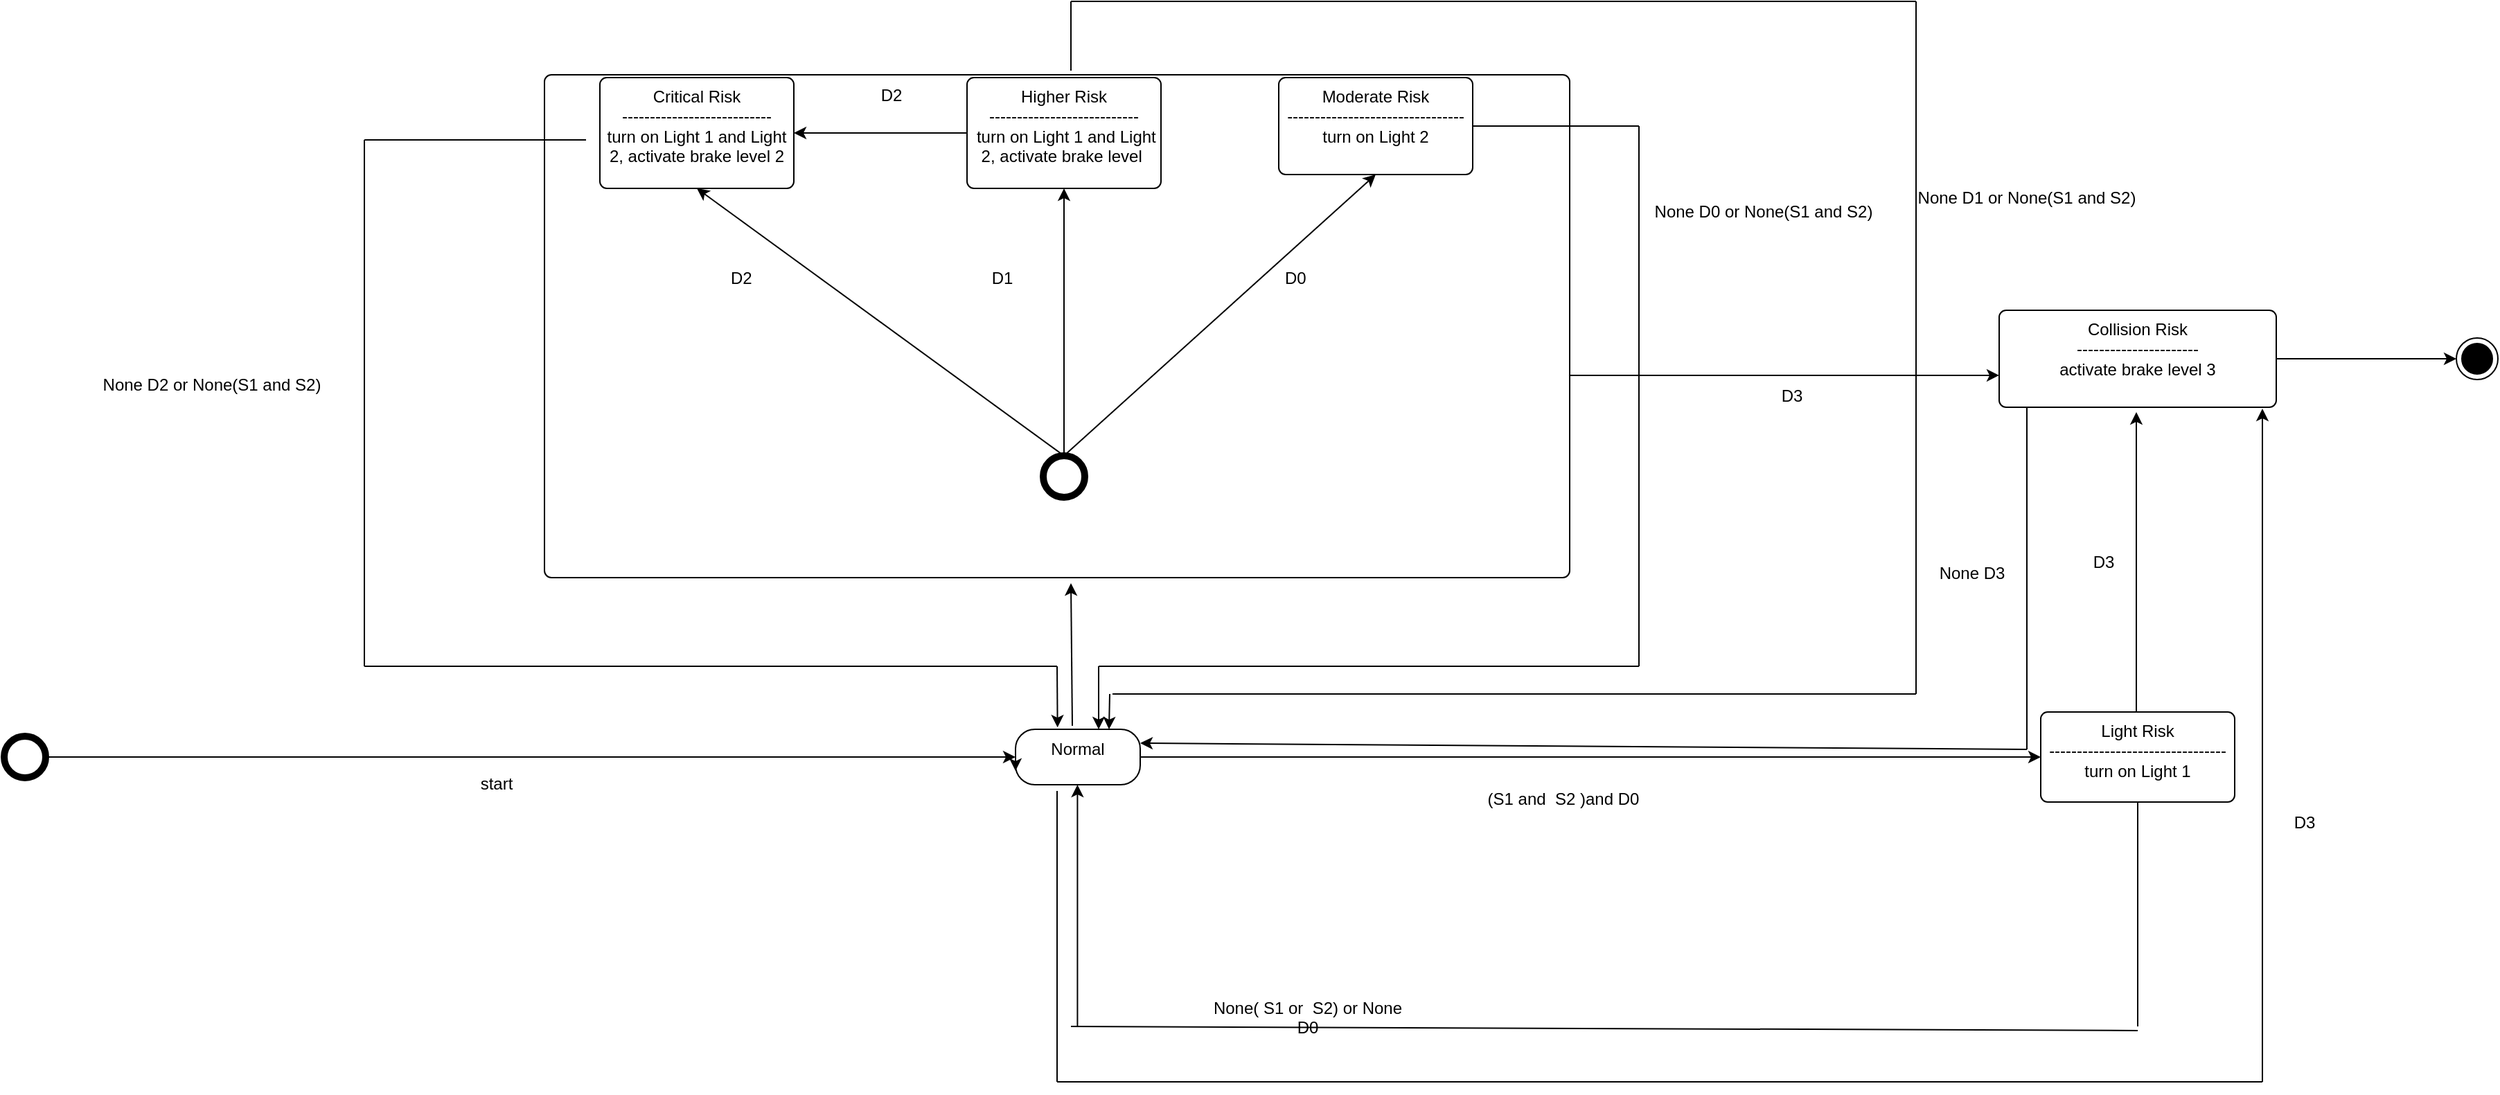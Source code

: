 <mxfile version="25.0.1">
  <diagram name="Page-1" id="58cdce13-f638-feb5-8d6f-7d28b1aa9fa0">
    <mxGraphModel dx="3012" dy="1029" grid="1" gridSize="10" guides="1" tooltips="1" connect="1" arrows="1" fold="1" page="1" pageScale="1" pageWidth="1100" pageHeight="850" background="none" math="0" shadow="0">
      <root>
        <mxCell id="0" />
        <mxCell id="1" parent="0" />
        <mxCell id="SwNctEigx0UuT4JYwxBm-1" value="" style="ellipse;html=1;shape=endState;fillColor=strokeColor;" parent="1" vertex="1">
          <mxGeometry x="930" y="293" width="30" height="30" as="geometry" />
        </mxCell>
        <mxCell id="SwNctEigx0UuT4JYwxBm-2" value="" style="shape=ellipse;html=1;dashed=0;whiteSpace=wrap;aspect=fixed;strokeWidth=5;perimeter=ellipsePerimeter;" parent="1" vertex="1">
          <mxGeometry x="-840" y="580.5" width="30" height="30" as="geometry" />
        </mxCell>
        <mxCell id="SwNctEigx0UuT4JYwxBm-39" value="" style="edgeStyle=orthogonalEdgeStyle;rounded=0;orthogonalLoop=1;jettySize=auto;html=1;" parent="1" source="SwNctEigx0UuT4JYwxBm-2" target="SwNctEigx0UuT4JYwxBm-34" edge="1">
          <mxGeometry relative="1" as="geometry">
            <mxPoint x="-430" y="595.5" as="sourcePoint" />
            <mxPoint x="-260" y="595.5" as="targetPoint" />
          </mxGeometry>
        </mxCell>
        <mxCell id="SwNctEigx0UuT4JYwxBm-83" style="edgeStyle=orthogonalEdgeStyle;rounded=0;orthogonalLoop=1;jettySize=auto;html=1;fontFamily=Helvetica;fontSize=12;fontColor=default;entryX=0;entryY=0.5;entryDx=0;entryDy=0;" parent="1" source="SwNctEigx0UuT4JYwxBm-34" target="SwNctEigx0UuT4JYwxBm-85" edge="1">
          <mxGeometry relative="1" as="geometry">
            <mxPoint x="60" y="596.75" as="targetPoint" />
            <Array as="points" />
          </mxGeometry>
        </mxCell>
        <mxCell id="SwNctEigx0UuT4JYwxBm-34" value="Normal" style="html=1;align=center;verticalAlign=top;rounded=1;absoluteArcSize=1;arcSize=28;dashed=0;whiteSpace=wrap;" parent="1" vertex="1">
          <mxGeometry x="-110" y="575.5" width="90" height="40" as="geometry" />
        </mxCell>
        <mxCell id="SwNctEigx0UuT4JYwxBm-54" value="(S1 and&amp;nbsp; S2 )and D0" style="text;html=1;align=center;verticalAlign=middle;resizable=0;points=[];autosize=1;strokeColor=none;fillColor=none;fontFamily=Helvetica;fontSize=12;fontColor=default;" parent="1" vertex="1">
          <mxGeometry x="220" y="610.5" width="130" height="30" as="geometry" />
        </mxCell>
        <mxCell id="SwNctEigx0UuT4JYwxBm-78" value="Collision Risk&lt;div&gt;----------------------&lt;/div&gt;&lt;div&gt;activate brake level 3&lt;/div&gt;" style="html=1;align=center;verticalAlign=top;rounded=1;absoluteArcSize=1;arcSize=10;dashed=0;whiteSpace=wrap;strokeColor=default;fontFamily=Helvetica;fontSize=12;fontColor=default;fillColor=default;" parent="1" vertex="1">
          <mxGeometry x="600" y="273" width="200" height="70" as="geometry" />
        </mxCell>
        <mxCell id="SwNctEigx0UuT4JYwxBm-85" value="Light Risk&lt;div&gt;--------------------------------&lt;/div&gt;&lt;div&gt;turn on Light 1&lt;/div&gt;" style="html=1;align=center;verticalAlign=top;rounded=1;absoluteArcSize=1;arcSize=10;dashed=0;whiteSpace=wrap;strokeColor=default;fontFamily=Helvetica;fontSize=12;fontColor=default;fillColor=default;" parent="1" vertex="1">
          <mxGeometry x="630" y="563" width="140" height="65" as="geometry" />
        </mxCell>
        <mxCell id="SwNctEigx0UuT4JYwxBm-94" value="D3" style="text;html=1;align=center;verticalAlign=middle;resizable=0;points=[];autosize=1;strokeColor=none;fillColor=none;fontFamily=Helvetica;fontSize=12;fontColor=default;" parent="1" vertex="1">
          <mxGeometry x="430" y="320" width="40" height="30" as="geometry" />
        </mxCell>
        <mxCell id="SwNctEigx0UuT4JYwxBm-96" value="" style="endArrow=classic;html=1;rounded=0;fontFamily=Helvetica;fontSize=12;fontColor=default;entryX=0.5;entryY=1;entryDx=0;entryDy=0;" parent="1" edge="1">
          <mxGeometry width="50" height="50" relative="1" as="geometry">
            <mxPoint x="-65.29" y="790" as="sourcePoint" />
            <mxPoint x="-65.29" y="615.5" as="targetPoint" />
          </mxGeometry>
        </mxCell>
        <mxCell id="SwNctEigx0UuT4JYwxBm-97" value="" style="endArrow=none;html=1;rounded=0;fontFamily=Helvetica;fontSize=12;fontColor=default;" parent="1" edge="1">
          <mxGeometry width="50" height="50" relative="1" as="geometry">
            <mxPoint x="-70" y="790" as="sourcePoint" />
            <mxPoint x="700" y="793" as="targetPoint" />
          </mxGeometry>
        </mxCell>
        <mxCell id="SwNctEigx0UuT4JYwxBm-98" value="" style="endArrow=none;html=1;rounded=0;fontFamily=Helvetica;fontSize=12;fontColor=default;entryX=0.5;entryY=1;entryDx=0;entryDy=0;" parent="1" target="SwNctEigx0UuT4JYwxBm-85" edge="1">
          <mxGeometry width="50" height="50" relative="1" as="geometry">
            <mxPoint x="700" y="790" as="sourcePoint" />
            <mxPoint x="610" y="643" as="targetPoint" />
            <Array as="points" />
          </mxGeometry>
        </mxCell>
        <mxCell id="SwNctEigx0UuT4JYwxBm-102" value="" style="endArrow=classic;html=1;rounded=0;fontFamily=Helvetica;fontSize=12;fontColor=default;entryX=0;entryY=0.671;entryDx=0;entryDy=0;entryPerimeter=0;" parent="1" target="SwNctEigx0UuT4JYwxBm-78" edge="1">
          <mxGeometry width="50" height="50" relative="1" as="geometry">
            <mxPoint x="281" y="320" as="sourcePoint" />
            <mxPoint x="510" y="313" as="targetPoint" />
          </mxGeometry>
        </mxCell>
        <mxCell id="SwNctEigx0UuT4JYwxBm-103" value="start" style="text;html=1;align=center;verticalAlign=middle;resizable=0;points=[];autosize=1;strokeColor=none;fillColor=none;fontFamily=Helvetica;fontSize=12;fontColor=default;" parent="1" vertex="1">
          <mxGeometry x="-510" y="600" width="50" height="30" as="geometry" />
        </mxCell>
        <mxCell id="SwNctEigx0UuT4JYwxBm-104" style="edgeStyle=orthogonalEdgeStyle;rounded=0;orthogonalLoop=1;jettySize=auto;html=1;exitX=0;exitY=0.5;exitDx=0;exitDy=0;entryX=0;entryY=0.75;entryDx=0;entryDy=0;fontFamily=Helvetica;fontSize=12;fontColor=default;" parent="1" source="SwNctEigx0UuT4JYwxBm-34" target="SwNctEigx0UuT4JYwxBm-34" edge="1">
          <mxGeometry relative="1" as="geometry" />
        </mxCell>
        <mxCell id="SwNctEigx0UuT4JYwxBm-105" value="&lt;span style=&quot;color: rgba(0, 0, 0, 0); font-family: monospace; font-size: 0px; text-align: start; text-wrap-mode: nowrap;&quot;&gt;%3CmxGraphModel%3E%3Croot%3E%3CmxCell%20id%3D%220%22%2F%3E%3CmxCell%20id%3D%221%22%20parent%3D%220%22%2F%3E%3CmxCell%20id%3D%222%22%20style%3D%22edgeStyle%3DorthogonalEdgeStyle%3Brounded%3D0%3BorthogonalLoop%3D1%3BjettySize%3Dauto%3Bhtml%3D1%3BentryX%3D0.5%3BentryY%3D1%3BentryDx%3D0%3BentryDy%3D0%3BfontFamily%3DHelvetica%3BfontSize%3D12%3BfontColor%3Ddefault%3B%22%20edge%3D%221%22%20target%3D%229%22%20parent%3D%221%22%3E%3CmxGeometry%20relative%3D%221%22%20as%3D%22geometry%22%3E%3CmxPoint%20x%3D%22405%22%20y%3D%22290%22%20as%3D%22sourcePoint%22%2F%3E%3C%2FmxGeometry%3E%3C%2FmxCell%3E%3CmxCell%20id%3D%223%22%20value%3D%22(S1%20or%20S2%20)and%20D0%22%20style%3D%22text%3Bhtml%3D1%3Balign%3Dcenter%3BverticalAlign%3Dmiddle%3Bresizable%3D0%3Bpoints%3D%5B%5D%3Bautosize%3D1%3BstrokeColor%3Dnone%3BfillColor%3Dnone%3BfontFamily%3DHelvetica%3BfontSize%3D12%3BfontColor%3Ddefault%3B%22%20vertex%3D%221%22%20parent%3D%221%22%3E%3CmxGeometry%20x%3D%22500%22%20y%3D%22240%22%20width%3D%22120%22%20height%3D%2230%22%20as%3D%22geometry%22%2F%3E%3C%2FmxCell%3E%3CmxCell%20id%3D%224%22%20value%3D%22(S1%20or%20S2%20)and%20D1%22%20style%3D%22text%3Bhtml%3D1%3Balign%3Dcenter%3BverticalAlign%3Dmiddle%3Bresizable%3D0%3Bpoints%3D%5B%5D%3Bautosize%3D1%3BstrokeColor%3Dnone%3BfillColor%3Dnone%3BfontFamily%3DHelvetica%3BfontSize%3D12%3BfontColor%3Ddefault%3B%22%20vertex%3D%221%22%20parent%3D%221%22%3E%3CmxGeometry%20x%3D%22290%22%20y%3D%22190%22%20width%3D%22120%22%20height%3D%2230%22%20as%3D%22geometry%22%2F%3E%3C%2FmxCell%3E%3CmxCell%20id%3D%225%22%20value%3D%22(S1%20or%20S2%20)and%20D2%22%20style%3D%22text%3Bhtml%3D1%3Balign%3Dcenter%3BverticalAlign%3Dmiddle%3Bresizable%3D0%3Bpoints%3D%5B%5D%3Bautosize%3D1%3BstrokeColor%3Dnone%3BfillColor%3Dnone%3BfontFamily%3DHelvetica%3BfontSize%3D12%3BfontColor%3Ddefault%3B%22%20vertex%3D%221%22%20parent%3D%221%22%3E%3CmxGeometry%20x%3D%2280%22%20y%3D%22250%22%20width%3D%22120%22%20height%3D%2230%22%20as%3D%22geometry%22%2F%3E%3C%2FmxCell%3E%3CmxCell%20id%3D%226%22%20value%3D%22Critical%20Risk%26lt%3Bdiv%26gt%3B---------------------------%26lt%3B%2Fdiv%26gt%3B%26lt%3Bdiv%26gt%3Bturn%20on%20Light%201%20and%20Light%202%2C%20activate%20brake%20level%202%26lt%3B%2Fdiv%26gt%3B%22%20style%3D%22html%3D1%3Balign%3Dcenter%3BverticalAlign%3Dtop%3Brounded%3D1%3BabsoluteArcSize%3D1%3BarcSize%3D10%3Bdashed%3D0%3BwhiteSpace%3Dwrap%3BstrokeColor%3Ddefault%3BfontFamily%3DHelvetica%3BfontSize%3D12%3BfontColor%3Ddefault%3BfillColor%3Ddefault%3B%22%20vertex%3D%221%22%20parent%3D%221%22%3E%3CmxGeometry%20x%3D%2230%22%20y%3D%2290%22%20width%3D%22140%22%20height%3D%2280%22%20as%3D%22geometry%22%2F%3E%3C%2FmxCell%3E%3CmxCell%20id%3D%227%22%20value%3D%22Moderate%20Risk%26lt%3Bdiv%26gt%3B--------------------------------%26lt%3B%2Fdiv%26gt%3B%26lt%3Bdiv%26gt%3Bturn%20on%20Light%202%26lt%3B%2Fdiv%26gt%3B%22%20style%3D%22html%3D1%3Balign%3Dcenter%3BverticalAlign%3Dtop%3Brounded%3D1%3BabsoluteArcSize%3D1%3BarcSize%3D10%3Bdashed%3D0%3BwhiteSpace%3Dwrap%3BstrokeColor%3Ddefault%3BfontFamily%3DHelvetica%3BfontSize%3D12%3BfontColor%3Ddefault%3BfillColor%3Ddefault%3B%22%20vertex%3D%221%22%20parent%3D%221%22%3E%3CmxGeometry%20x%3D%22590%22%20y%3D%2288%22%20width%3D%22140%22%20height%3D%2270%22%20as%3D%22geometry%22%2F%3E%3C%2FmxCell%3E%3CmxCell%20id%3D%228%22%20style%3D%22edgeStyle%3DorthogonalEdgeStyle%3Brounded%3D0%3BorthogonalLoop%3D1%3BjettySize%3Dauto%3Bhtml%3D1%3BentryX%3D1%3BentryY%3D0.5%3BentryDx%3D0%3BentryDy%3D0%3BfontFamily%3DHelvetica%3BfontSize%3D12%3BfontColor%3Ddefault%3B%22%20edge%3D%221%22%20source%3D%229%22%20target%3D%226%22%20parent%3D%221%22%3E%3CmxGeometry%20relative%3D%221%22%20as%3D%22geometry%22%2F%3E%3C%2FmxCell%3E%3CmxCell%20id%3D%229%22%20value%3D%22Higher%20Risk%26lt%3Bdiv%26gt%3B---------------------------%26lt%3B%2Fdiv%26gt%3B%26lt%3Bdiv%26gt%3B%26amp%3Bnbsp%3Bturn%20on%20Light%201%20and%20Light%202%2C%20activate%20brake%20level%26amp%3Bnbsp%3B%26lt%3B%2Fdiv%26gt%3B%22%20style%3D%22html%3D1%3Balign%3Dcenter%3BverticalAlign%3Dtop%3Brounded%3D1%3BabsoluteArcSize%3D1%3BarcSize%3D10%3Bdashed%3D0%3BwhiteSpace%3Dwrap%3BstrokeColor%3Ddefault%3BfontFamily%3DHelvetica%3BfontSize%3D12%3BfontColor%3Ddefault%3BfillColor%3Ddefault%3B%22%20vertex%3D%221%22%20parent%3D%221%22%3E%3CmxGeometry%20x%3D%22335%22%20y%3D%2290%22%20width%3D%22140%22%20height%3D%2280%22%20as%3D%22geometry%22%2F%3E%3C%2FmxCell%3E%3CmxCell%20id%3D%2210%22%20value%3D%22%22%20style%3D%22endArrow%3Dclassic%3Bhtml%3D1%3Brounded%3D0%3BfontFamily%3DHelvetica%3BfontSize%3D12%3BfontColor%3Ddefault%3BentryX%3D0.5%3BentryY%3D1%3BentryDx%3D0%3BentryDy%3D0%3B%22%20edge%3D%221%22%20target%3D%227%22%20parent%3D%221%22%3E%3CmxGeometry%20width%3D%2250%22%20height%3D%2250%22%20relative%3D%221%22%20as%3D%22geometry%22%3E%3CmxPoint%20x%3D%22480%22%20y%3D%22300%22%20as%3D%22sourcePoint%22%2F%3E%3CmxPoint%20x%3D%22760%22%20y%3D%22220%22%20as%3D%22targetPoint%22%2F%3E%3C%2FmxGeometry%3E%3C%2FmxCell%3E%3CmxCell%20id%3D%2211%22%20value%3D%22D3%22%20style%3D%22text%3Bhtml%3D1%3Balign%3Dcenter%3BverticalAlign%3Dmiddle%3Bresizable%3D0%3Bpoints%3D%5B%5D%3Bautosize%3D1%3BstrokeColor%3Dnone%3BfillColor%3Dnone%3BfontFamily%3DHelvetica%3BfontSize%3D12%3BfontColor%3Ddefault%3B%22%20vertex%3D%221%22%20parent%3D%221%22%3E%3CmxGeometry%20x%3D%22750%22%20y%3D%22250%22%20width%3D%2240%22%20height%3D%2230%22%20as%3D%22geometry%22%2F%3E%3C%2FmxCell%3E%3CmxCell%20id%3D%2212%22%20value%3D%22%22%20style%3D%22endArrow%3Dclassic%3Bhtml%3D1%3Brounded%3D0%3BfontFamily%3DHelvetica%3BfontSize%3D12%3BfontColor%3Ddefault%3BentryX%3D0.5%3BentryY%3D1%3BentryDx%3D0%3BentryDy%3D0%3B%22%20edge%3D%221%22%20target%3D%226%22%20parent%3D%221%22%3E%3CmxGeometry%20width%3D%2250%22%20height%3D%2250%22%20relative%3D%221%22%20as%3D%22geometry%22%3E%3CmxPoint%20x%3D%22320%22%20y%3D%22300%22%20as%3D%22sourcePoint%22%2F%3E%3CmxPoint%20x%3D%22330%22%20y%3D%22290%22%20as%3D%22targetPoint%22%2F%3E%3C%2FmxGeometry%3E%3C%2FmxCell%3E%3CmxCell%20id%3D%2213%22%20value%3D%22D2%22%20style%3D%22text%3Bhtml%3D1%3Balign%3Dcenter%3BverticalAlign%3Dmiddle%3Bresizable%3D0%3Bpoints%3D%5B%5D%3Bautosize%3D1%3BstrokeColor%3Dnone%3BfillColor%3Dnone%3BfontFamily%3DHelvetica%3BfontSize%3D12%3BfontColor%3Ddefault%3B%22%20vertex%3D%221%22%20parent%3D%221%22%3E%3CmxGeometry%20x%3D%22220%22%20y%3D%2288%22%20width%3D%2240%22%20height%3D%2230%22%20as%3D%22geometry%22%2F%3E%3C%2FmxCell%3E%3C%2Froot%3E%3C%2FmxGraphModel%3E&lt;/span&gt;" style="html=1;align=center;verticalAlign=top;rounded=1;absoluteArcSize=1;arcSize=10;dashed=0;whiteSpace=wrap;strokeColor=default;fontFamily=Helvetica;fontSize=12;fontColor=default;fillColor=default;" parent="1" vertex="1">
          <mxGeometry x="-450" y="103" width="740" height="363" as="geometry" />
        </mxCell>
        <mxCell id="SwNctEigx0UuT4JYwxBm-107" value="&amp;nbsp;D0" style="text;html=1;align=center;verticalAlign=middle;resizable=0;points=[];autosize=1;strokeColor=none;fillColor=none;fontFamily=Helvetica;fontSize=12;fontColor=default;" parent="1" vertex="1">
          <mxGeometry x="70" y="235" width="40" height="30" as="geometry" />
        </mxCell>
        <mxCell id="SwNctEigx0UuT4JYwxBm-108" value="D1" style="text;html=1;align=center;verticalAlign=middle;resizable=0;points=[];autosize=1;strokeColor=none;fillColor=none;fontFamily=Helvetica;fontSize=12;fontColor=default;" parent="1" vertex="1">
          <mxGeometry x="-140" y="235" width="40" height="30" as="geometry" />
        </mxCell>
        <mxCell id="SwNctEigx0UuT4JYwxBm-109" value="&amp;nbsp;D2" style="text;html=1;align=center;verticalAlign=middle;resizable=0;points=[];autosize=1;strokeColor=none;fillColor=none;fontFamily=Helvetica;fontSize=12;fontColor=default;" parent="1" vertex="1">
          <mxGeometry x="-330" y="235" width="40" height="30" as="geometry" />
        </mxCell>
        <mxCell id="SwNctEigx0UuT4JYwxBm-110" value="Critical Risk&lt;div&gt;---------------------------&lt;/div&gt;&lt;div&gt;turn on Light 1 and Light 2, activate brake level 2&lt;/div&gt;" style="html=1;align=center;verticalAlign=top;rounded=1;absoluteArcSize=1;arcSize=10;dashed=0;whiteSpace=wrap;strokeColor=default;fontFamily=Helvetica;fontSize=12;fontColor=default;fillColor=default;" parent="1" vertex="1">
          <mxGeometry x="-410" y="105" width="140" height="80" as="geometry" />
        </mxCell>
        <mxCell id="SwNctEigx0UuT4JYwxBm-111" value="Moderate Risk&lt;div&gt;--------------------------------&lt;/div&gt;&lt;div&gt;turn on Light 2&lt;/div&gt;" style="html=1;align=center;verticalAlign=top;rounded=1;absoluteArcSize=1;arcSize=10;dashed=0;whiteSpace=wrap;strokeColor=default;fontFamily=Helvetica;fontSize=12;fontColor=default;fillColor=default;" parent="1" vertex="1">
          <mxGeometry x="80" y="105" width="140" height="70" as="geometry" />
        </mxCell>
        <mxCell id="SwNctEigx0UuT4JYwxBm-112" style="edgeStyle=orthogonalEdgeStyle;rounded=0;orthogonalLoop=1;jettySize=auto;html=1;entryX=1;entryY=0.5;entryDx=0;entryDy=0;fontFamily=Helvetica;fontSize=12;fontColor=default;" parent="1" source="SwNctEigx0UuT4JYwxBm-113" target="SwNctEigx0UuT4JYwxBm-110" edge="1">
          <mxGeometry relative="1" as="geometry" />
        </mxCell>
        <mxCell id="SwNctEigx0UuT4JYwxBm-113" value="Higher Risk&lt;div&gt;---------------------------&lt;/div&gt;&lt;div&gt;&amp;nbsp;turn on Light 1 and Light 2, activate brake level&amp;nbsp;&lt;/div&gt;" style="html=1;align=center;verticalAlign=top;rounded=1;absoluteArcSize=1;arcSize=10;dashed=0;whiteSpace=wrap;strokeColor=default;fontFamily=Helvetica;fontSize=12;fontColor=default;fillColor=default;" parent="1" vertex="1">
          <mxGeometry x="-145" y="105" width="140" height="80" as="geometry" />
        </mxCell>
        <mxCell id="SwNctEigx0UuT4JYwxBm-115" value="D3" style="text;html=1;align=center;verticalAlign=middle;resizable=0;points=[];autosize=1;strokeColor=none;fillColor=none;fontFamily=Helvetica;fontSize=12;fontColor=default;" parent="1" vertex="1">
          <mxGeometry x="655" y="440" width="40" height="30" as="geometry" />
        </mxCell>
        <mxCell id="SwNctEigx0UuT4JYwxBm-116" value="" style="endArrow=classic;html=1;rounded=0;fontFamily=Helvetica;fontSize=12;fontColor=default;entryX=0.5;entryY=1;entryDx=0;entryDy=0;exitX=0.5;exitY=0;exitDx=0;exitDy=0;" parent="1" source="SwNctEigx0UuT4JYwxBm-122" target="SwNctEigx0UuT4JYwxBm-110" edge="1">
          <mxGeometry width="50" height="50" relative="1" as="geometry">
            <mxPoint x="-80" y="373" as="sourcePoint" />
            <mxPoint x="-110" y="305" as="targetPoint" />
          </mxGeometry>
        </mxCell>
        <mxCell id="SwNctEigx0UuT4JYwxBm-117" value="D2" style="text;html=1;align=center;verticalAlign=middle;resizable=0;points=[];autosize=1;strokeColor=none;fillColor=none;fontFamily=Helvetica;fontSize=12;fontColor=default;" parent="1" vertex="1">
          <mxGeometry x="-220" y="103" width="40" height="30" as="geometry" />
        </mxCell>
        <mxCell id="SwNctEigx0UuT4JYwxBm-119" value="" style="endArrow=classic;html=1;rounded=0;fontFamily=Helvetica;fontSize=12;fontColor=default;entryX=0.5;entryY=1;entryDx=0;entryDy=0;exitX=0.5;exitY=0;exitDx=0;exitDy=0;" parent="1" source="SwNctEigx0UuT4JYwxBm-122" target="SwNctEigx0UuT4JYwxBm-113" edge="1">
          <mxGeometry width="50" height="50" relative="1" as="geometry">
            <mxPoint x="-75" y="333" as="sourcePoint" />
            <mxPoint y="333" as="targetPoint" />
          </mxGeometry>
        </mxCell>
        <mxCell id="SwNctEigx0UuT4JYwxBm-120" value="" style="endArrow=classic;html=1;rounded=0;fontFamily=Helvetica;fontSize=12;fontColor=default;entryX=0.5;entryY=1;entryDx=0;entryDy=0;exitX=0.5;exitY=0;exitDx=0;exitDy=0;" parent="1" source="SwNctEigx0UuT4JYwxBm-122" target="SwNctEigx0UuT4JYwxBm-111" edge="1">
          <mxGeometry width="50" height="50" relative="1" as="geometry">
            <mxPoint x="-70" y="333" as="sourcePoint" />
            <mxPoint x="-20" y="283" as="targetPoint" />
          </mxGeometry>
        </mxCell>
        <mxCell id="SwNctEigx0UuT4JYwxBm-123" value="" style="edgeLabel;html=1;align=center;verticalAlign=middle;resizable=0;points=[];rounded=1;dashed=1;strokeColor=default;arcSize=10;fontFamily=Helvetica;fontSize=12;fontColor=default;fillColor=default;" parent="SwNctEigx0UuT4JYwxBm-120" vertex="1" connectable="0">
          <mxGeometry x="0.367" y="-6" relative="1" as="geometry">
            <mxPoint y="1" as="offset" />
          </mxGeometry>
        </mxCell>
        <mxCell id="SwNctEigx0UuT4JYwxBm-122" value="" style="shape=ellipse;html=1;dashed=0;whiteSpace=wrap;aspect=fixed;strokeWidth=5;perimeter=ellipsePerimeter;" parent="1" vertex="1">
          <mxGeometry x="-90" y="378" width="30" height="30" as="geometry" />
        </mxCell>
        <mxCell id="SwNctEigx0UuT4JYwxBm-124" value="" style="endArrow=classic;html=1;rounded=0;fontFamily=Helvetica;fontSize=12;fontColor=default;" parent="1" edge="1">
          <mxGeometry width="50" height="50" relative="1" as="geometry">
            <mxPoint x="-69" y="573" as="sourcePoint" />
            <mxPoint x="-70" y="470" as="targetPoint" />
          </mxGeometry>
        </mxCell>
        <mxCell id="SwNctEigx0UuT4JYwxBm-126" value="&lt;div style=&quot;text-align: center;&quot;&gt;&lt;span style=&quot;text-wrap-mode: nowrap;&quot;&gt;None( S1 or&amp;nbsp; S2) or None D0&lt;/span&gt;&lt;/div&gt;" style="text;whiteSpace=wrap;html=1;fontFamily=Helvetica;fontSize=12;fontColor=default;" parent="1" vertex="1">
          <mxGeometry x="30" y="763" width="140" height="40" as="geometry" />
        </mxCell>
        <mxCell id="SwNctEigx0UuT4JYwxBm-127" value="" style="endArrow=classic;html=1;rounded=0;fontFamily=Helvetica;fontSize=12;fontColor=default;" parent="1" edge="1">
          <mxGeometry width="50" height="50" relative="1" as="geometry">
            <mxPoint x="699" y="563.5" as="sourcePoint" />
            <mxPoint x="699" y="346.5" as="targetPoint" />
          </mxGeometry>
        </mxCell>
        <mxCell id="SwNctEigx0UuT4JYwxBm-131" value="" style="endArrow=none;html=1;rounded=0;fontFamily=Helvetica;fontSize=12;fontColor=default;" parent="1" edge="1">
          <mxGeometry width="50" height="50" relative="1" as="geometry">
            <mxPoint x="-580" y="150" as="sourcePoint" />
            <mxPoint x="-420" y="150" as="targetPoint" />
          </mxGeometry>
        </mxCell>
        <mxCell id="SwNctEigx0UuT4JYwxBm-133" value="" style="endArrow=none;html=1;rounded=0;fontFamily=Helvetica;fontSize=12;fontColor=default;" parent="1" edge="1">
          <mxGeometry width="50" height="50" relative="1" as="geometry">
            <mxPoint x="-580" y="530" as="sourcePoint" />
            <mxPoint x="-580" y="150" as="targetPoint" />
          </mxGeometry>
        </mxCell>
        <mxCell id="SwNctEigx0UuT4JYwxBm-134" value="" style="endArrow=none;html=1;rounded=0;fontFamily=Helvetica;fontSize=12;fontColor=default;" parent="1" edge="1">
          <mxGeometry width="50" height="50" relative="1" as="geometry">
            <mxPoint x="-580" y="530" as="sourcePoint" />
            <mxPoint x="-80" y="530" as="targetPoint" />
          </mxGeometry>
        </mxCell>
        <mxCell id="SwNctEigx0UuT4JYwxBm-136" value="" style="endArrow=none;html=1;rounded=0;fontFamily=Helvetica;fontSize=12;fontColor=default;exitX=1;exitY=0.5;exitDx=0;exitDy=0;" parent="1" source="SwNctEigx0UuT4JYwxBm-111" edge="1">
          <mxGeometry width="50" height="50" relative="1" as="geometry">
            <mxPoint x="230" y="150" as="sourcePoint" />
            <mxPoint x="340" y="140" as="targetPoint" />
          </mxGeometry>
        </mxCell>
        <mxCell id="SwNctEigx0UuT4JYwxBm-137" value="" style="endArrow=none;html=1;rounded=0;fontFamily=Helvetica;fontSize=12;fontColor=default;" parent="1" edge="1">
          <mxGeometry width="50" height="50" relative="1" as="geometry">
            <mxPoint x="340" y="530" as="sourcePoint" />
            <mxPoint x="340" y="140" as="targetPoint" />
          </mxGeometry>
        </mxCell>
        <mxCell id="SwNctEigx0UuT4JYwxBm-138" value="" style="endArrow=none;html=1;rounded=0;fontFamily=Helvetica;fontSize=12;fontColor=default;" parent="1" edge="1">
          <mxGeometry width="50" height="50" relative="1" as="geometry">
            <mxPoint x="-50" y="530" as="sourcePoint" />
            <mxPoint x="340" y="530" as="targetPoint" />
          </mxGeometry>
        </mxCell>
        <mxCell id="SwNctEigx0UuT4JYwxBm-139" value="" style="endArrow=classic;html=1;rounded=0;fontFamily=Helvetica;fontSize=12;fontColor=default;" parent="1" edge="1">
          <mxGeometry width="50" height="50" relative="1" as="geometry">
            <mxPoint x="-50" y="530" as="sourcePoint" />
            <mxPoint x="-50" y="575.5" as="targetPoint" />
          </mxGeometry>
        </mxCell>
        <mxCell id="SwNctEigx0UuT4JYwxBm-143" value="" style="endArrow=none;html=1;rounded=0;fontFamily=Helvetica;fontSize=12;fontColor=default;" parent="1" edge="1">
          <mxGeometry width="50" height="50" relative="1" as="geometry">
            <mxPoint x="-70" y="100" as="sourcePoint" />
            <mxPoint x="-70" y="50" as="targetPoint" />
          </mxGeometry>
        </mxCell>
        <mxCell id="SwNctEigx0UuT4JYwxBm-144" value="" style="endArrow=none;html=1;rounded=0;fontFamily=Helvetica;fontSize=12;fontColor=default;" parent="1" edge="1">
          <mxGeometry width="50" height="50" relative="1" as="geometry">
            <mxPoint x="-70" y="50" as="sourcePoint" />
            <mxPoint x="540" y="50" as="targetPoint" />
          </mxGeometry>
        </mxCell>
        <mxCell id="SwNctEigx0UuT4JYwxBm-145" value="" style="endArrow=none;html=1;rounded=0;fontFamily=Helvetica;fontSize=12;fontColor=default;" parent="1" edge="1">
          <mxGeometry width="50" height="50" relative="1" as="geometry">
            <mxPoint x="540" y="550" as="sourcePoint" />
            <mxPoint x="540" y="50" as="targetPoint" />
          </mxGeometry>
        </mxCell>
        <mxCell id="SwNctEigx0UuT4JYwxBm-147" value="" style="endArrow=classic;html=1;rounded=0;fontFamily=Helvetica;fontSize=12;fontColor=default;entryX=0.75;entryY=0;entryDx=0;entryDy=0;" parent="1" target="SwNctEigx0UuT4JYwxBm-34" edge="1">
          <mxGeometry width="50" height="50" relative="1" as="geometry">
            <mxPoint x="-42" y="550" as="sourcePoint" />
            <mxPoint x="-20" y="550" as="targetPoint" />
          </mxGeometry>
        </mxCell>
        <mxCell id="SwNctEigx0UuT4JYwxBm-148" value="" style="endArrow=none;html=1;rounded=0;fontFamily=Helvetica;fontSize=12;fontColor=default;" parent="1" edge="1">
          <mxGeometry width="50" height="50" relative="1" as="geometry">
            <mxPoint x="-40" y="550" as="sourcePoint" />
            <mxPoint x="540" y="550" as="targetPoint" />
          </mxGeometry>
        </mxCell>
        <mxCell id="SwNctEigx0UuT4JYwxBm-149" value="" style="endArrow=none;html=1;rounded=0;fontFamily=Helvetica;fontSize=12;fontColor=default;" parent="1" edge="1">
          <mxGeometry width="50" height="50" relative="1" as="geometry">
            <mxPoint x="620" y="590" as="sourcePoint" />
            <mxPoint x="620" y="343" as="targetPoint" />
          </mxGeometry>
        </mxCell>
        <mxCell id="SwNctEigx0UuT4JYwxBm-151" value="" style="endArrow=classic;html=1;rounded=0;fontFamily=Helvetica;fontSize=12;fontColor=default;entryX=1;entryY=0.25;entryDx=0;entryDy=0;" parent="1" target="SwNctEigx0UuT4JYwxBm-34" edge="1">
          <mxGeometry width="50" height="50" relative="1" as="geometry">
            <mxPoint x="620" y="590" as="sourcePoint" />
            <mxPoint x="380" y="410" as="targetPoint" />
          </mxGeometry>
        </mxCell>
        <mxCell id="SwNctEigx0UuT4JYwxBm-152" value="None D2 or None(S1 and S2)" style="text;html=1;align=center;verticalAlign=middle;whiteSpace=wrap;rounded=0;fontFamily=Helvetica;fontSize=12;fontColor=default;" parent="1" vertex="1">
          <mxGeometry x="-790" y="310" width="200" height="33" as="geometry" />
        </mxCell>
        <mxCell id="SwNctEigx0UuT4JYwxBm-153" value="None D1&lt;span style=&quot;color: rgba(0, 0, 0, 0); font-family: monospace; font-size: 0px; text-align: start; text-wrap-mode: nowrap;&quot;&gt;%3CmxGraphModel%3E%3Croot%3E%3CmxCell%20id%3D%220%22%2F%3E%3CmxCell%20id%3D%221%22%20parent%3D%220%22%2F%3E%3CmxCell%20id%3D%222%22%20value%3D%22None%20D2%20or%20None(S1%20and%20S2)%22%20style%3D%22text%3Bhtml%3D1%3Balign%3Dcenter%3BverticalAlign%3Dmiddle%3BwhiteSpace%3Dwrap%3Brounded%3D0%3BfontFamily%3DHelvetica%3BfontSize%3D12%3BfontColor%3Ddefault%3B%22%20vertex%3D%221%22%20parent%3D%221%22%3E%3CmxGeometry%20x%3D%22-790%22%20y%3D%22310%22%20width%3D%22200%22%20height%3D%2233%22%20as%3D%22geometry%22%2F%3E%3C%2FmxCell%3E%3C%2Froot%3E%3C%2FmxGraphModel%3E&lt;/span&gt;&amp;nbsp;or None(S1 and S2)" style="text;html=1;align=center;verticalAlign=middle;whiteSpace=wrap;rounded=0;fontFamily=Helvetica;fontSize=12;fontColor=default;" parent="1" vertex="1">
          <mxGeometry x="520" y="175" width="200" height="33" as="geometry" />
        </mxCell>
        <mxCell id="SwNctEigx0UuT4JYwxBm-154" value="None D0 or None(S1 and S2)" style="text;html=1;align=center;verticalAlign=middle;whiteSpace=wrap;rounded=0;fontFamily=Helvetica;fontSize=12;fontColor=default;" parent="1" vertex="1">
          <mxGeometry x="330" y="185" width="200" height="33" as="geometry" />
        </mxCell>
        <mxCell id="SwNctEigx0UuT4JYwxBm-156" value="" style="endArrow=classic;html=1;rounded=0;fontFamily=Helvetica;fontSize=12;fontColor=default;entryX=0.337;entryY=-0.035;entryDx=0;entryDy=0;entryPerimeter=0;" parent="1" target="SwNctEigx0UuT4JYwxBm-34" edge="1">
          <mxGeometry width="50" height="50" relative="1" as="geometry">
            <mxPoint x="-80" y="530" as="sourcePoint" />
            <mxPoint x="280" y="340" as="targetPoint" />
          </mxGeometry>
        </mxCell>
        <mxCell id="SwNctEigx0UuT4JYwxBm-157" style="edgeStyle=orthogonalEdgeStyle;rounded=0;orthogonalLoop=1;jettySize=auto;html=1;exitX=0.5;exitY=1;exitDx=0;exitDy=0;fontFamily=Helvetica;fontSize=12;fontColor=default;" parent="1" source="SwNctEigx0UuT4JYwxBm-153" target="SwNctEigx0UuT4JYwxBm-153" edge="1">
          <mxGeometry relative="1" as="geometry" />
        </mxCell>
        <mxCell id="SwNctEigx0UuT4JYwxBm-158" value="None D3" style="text;html=1;align=center;verticalAlign=middle;resizable=0;points=[];autosize=1;strokeColor=none;fillColor=none;fontFamily=Helvetica;fontSize=12;fontColor=default;" parent="1" vertex="1">
          <mxGeometry x="545" y="448" width="70" height="30" as="geometry" />
        </mxCell>
        <mxCell id="SwNctEigx0UuT4JYwxBm-160" value="" style="endArrow=classic;html=1;rounded=0;fontFamily=Helvetica;fontSize=12;fontColor=default;entryX=0;entryY=0.5;entryDx=0;entryDy=0;" parent="1" source="SwNctEigx0UuT4JYwxBm-78" target="SwNctEigx0UuT4JYwxBm-1" edge="1">
          <mxGeometry width="50" height="50" relative="1" as="geometry">
            <mxPoint x="800" y="358" as="sourcePoint" />
            <mxPoint x="870.711" y="308" as="targetPoint" />
          </mxGeometry>
        </mxCell>
        <mxCell id="5tP4xvJg3AqPesbUOR0G-2" value="" style="endArrow=none;html=1;rounded=0;" parent="1" edge="1">
          <mxGeometry width="50" height="50" relative="1" as="geometry">
            <mxPoint x="-80" y="830" as="sourcePoint" />
            <mxPoint x="-80" y="620" as="targetPoint" />
          </mxGeometry>
        </mxCell>
        <mxCell id="5tP4xvJg3AqPesbUOR0G-3" value="" style="endArrow=none;html=1;rounded=0;" parent="1" edge="1">
          <mxGeometry width="50" height="50" relative="1" as="geometry">
            <mxPoint x="-80" y="830" as="sourcePoint" />
            <mxPoint x="790" y="830" as="targetPoint" />
          </mxGeometry>
        </mxCell>
        <mxCell id="5tP4xvJg3AqPesbUOR0G-4" value="" style="endArrow=classic;html=1;rounded=0;" parent="1" edge="1">
          <mxGeometry width="50" height="50" relative="1" as="geometry">
            <mxPoint x="790" y="830" as="sourcePoint" />
            <mxPoint x="790" y="344" as="targetPoint" />
          </mxGeometry>
        </mxCell>
        <mxCell id="5tP4xvJg3AqPesbUOR0G-5" value="D3" style="text;html=1;align=center;verticalAlign=middle;resizable=0;points=[];autosize=1;strokeColor=none;fillColor=none;fontFamily=Helvetica;fontSize=12;fontColor=default;" parent="1" vertex="1">
          <mxGeometry x="800" y="628" width="40" height="30" as="geometry" />
        </mxCell>
      </root>
    </mxGraphModel>
  </diagram>
</mxfile>

